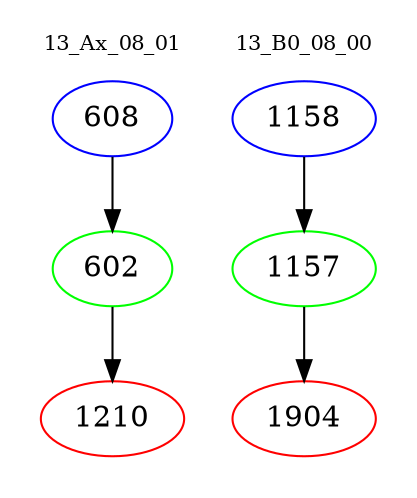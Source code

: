 digraph{
subgraph cluster_0 {
color = white
label = "13_Ax_08_01";
fontsize=10;
T0_608 [label="608", color="blue"]
T0_608 -> T0_602 [color="black"]
T0_602 [label="602", color="green"]
T0_602 -> T0_1210 [color="black"]
T0_1210 [label="1210", color="red"]
}
subgraph cluster_1 {
color = white
label = "13_B0_08_00";
fontsize=10;
T1_1158 [label="1158", color="blue"]
T1_1158 -> T1_1157 [color="black"]
T1_1157 [label="1157", color="green"]
T1_1157 -> T1_1904 [color="black"]
T1_1904 [label="1904", color="red"]
}
}
